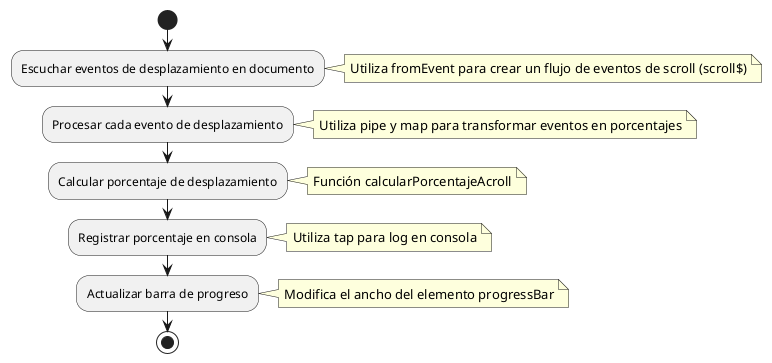 @startuml
start

:Escuchar eventos de desplazamiento en documento;
note right: Utiliza fromEvent para crear un flujo de eventos de scroll (scroll$)

:Procesar cada evento de desplazamiento;
note right: Utiliza pipe y map para transformar eventos en porcentajes

:Calcular porcentaje de desplazamiento;
note right: Función calcularPorcentajeAcroll

:Registrar porcentaje en consola;
note right: Utiliza tap para log en consola

:Actualizar barra de progreso;
note right: Modifica el ancho del elemento progressBar

stop

@enduml
